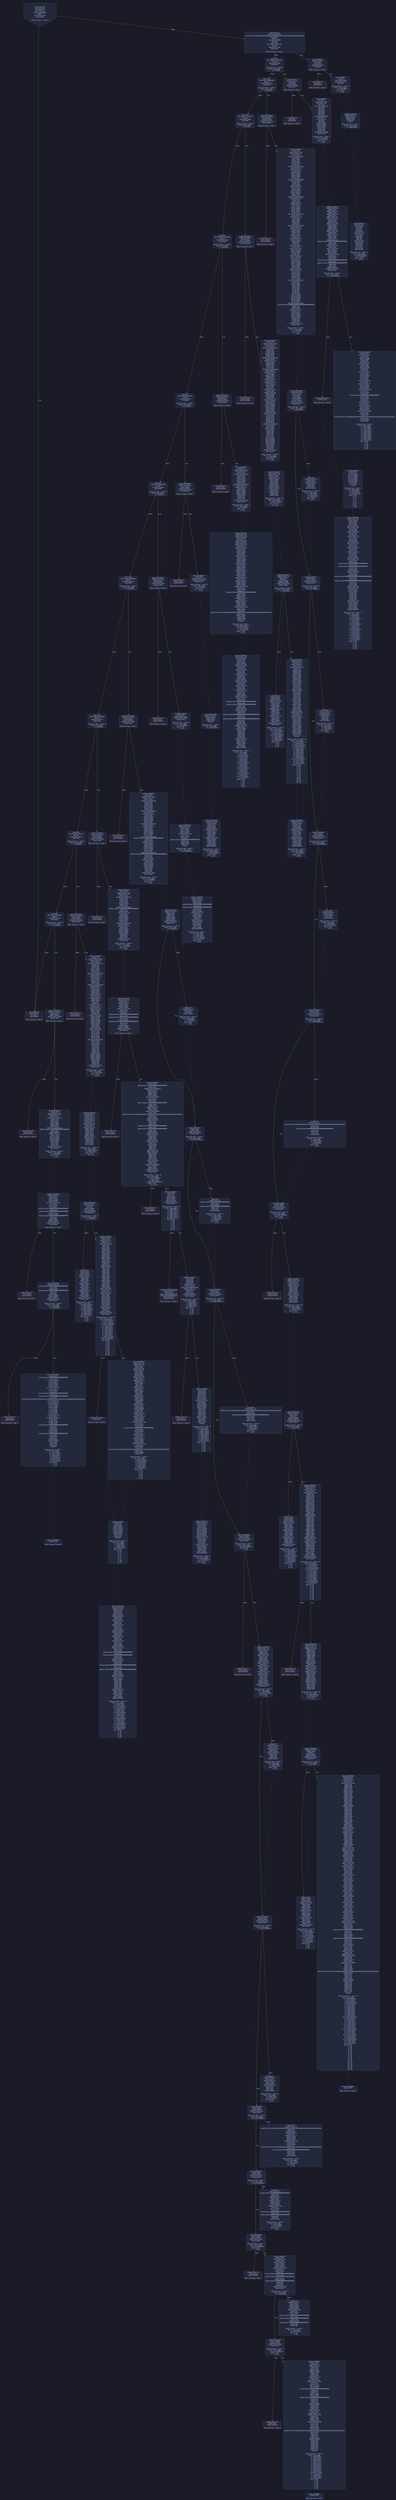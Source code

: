 digraph G {
    node [shape=box, style="filled, rounded", color="#565f89", fontcolor="#c0caf5", fontname="Helvetica", fillcolor="#24283b"];
    edge [color="#414868", fontcolor="#c0caf5", fontname="Helvetica"];
    bgcolor="#1a1b26";
    0 [ label = "[00] PUSH1 80
[02] PUSH1 40
[04] MSTORE
[05] PUSH1 04
[07] CALLDATASIZE
[08] LT
[09] PUSH2 00af
[0c] JUMPI

Stack size req: 0, sizeΔ: 0
" shape = invhouse]
    1 [ label = "[0d] PUSH1 00
[0f] CALLDATALOAD
[10] PUSH29 0100000000000000000000000000000000000000000000000000000000
[2e] SWAP1
[2f] DIV
[30] PUSH4 ffffffff
[35] AND
[36] DUP1
[37] PUSH4 54fd4d50
[3c] EQ
[3d] PUSH2 00b4
[40] JUMPI

Stack size req: 0, sizeΔ: 1
"]
    2 [ label = "[41] DUP1
[42] PUSH4 720ed642
[47] EQ
[48] PUSH2 00df
[4b] JUMPI

Stack size req: 1, sizeΔ: 0
Entry->Op usage:
	0->71:EQ:1
"]
    3 [ label = "[4c] DUP1
[4d] PUSH4 76e83bcb
[52] EQ
[53] PUSH2 01b6
[56] JUMPI

Stack size req: 1, sizeΔ: 0
Entry->Op usage:
	0->82:EQ:1
"]
    4 [ label = "[57] DUP1
[58] PUSH4 77913fbc
[5d] EQ
[5e] PUSH2 026e
[61] JUMPI

Stack size req: 1, sizeΔ: 0
Entry->Op usage:
	0->93:EQ:1
"]
    5 [ label = "[62] DUP1
[63] PUSH4 81b2248a
[68] EQ
[69] PUSH2 02eb
[6c] JUMPI

Stack size req: 1, sizeΔ: 0
Entry->Op usage:
	0->104:EQ:1
"]
    6 [ label = "[6d] DUP1
[6e] PUSH4 8ac341c6
[73] EQ
[74] PUSH2 03c2
[77] JUMPI

Stack size req: 1, sizeΔ: 0
Entry->Op usage:
	0->115:EQ:1
"]
    7 [ label = "[78] DUP1
[79] PUSH4 8da5cb5b
[7e] EQ
[7f] PUSH2 03ed
[82] JUMPI

Stack size req: 1, sizeΔ: 0
Entry->Op usage:
	0->126:EQ:1
"]
    8 [ label = "[83] DUP1
[84] PUSH4 944da654
[89] EQ
[8a] PUSH2 0444
[8d] JUMPI

Stack size req: 1, sizeΔ: 0
Entry->Op usage:
	0->137:EQ:1
"]
    9 [ label = "[8e] DUP1
[8f] PUSH4 dc39d06d
[94] EQ
[95] PUSH2 04c4
[98] JUMPI

Stack size req: 1, sizeΔ: 0
Entry->Op usage:
	0->148:EQ:1
"]
    10 [ label = "[99] DUP1
[9a] PUSH4 f13d22c1
[9f] EQ
[a0] PUSH2 0529
[a3] JUMPI

Stack size req: 1, sizeΔ: 0
Entry->Op usage:
	0->159:EQ:1
"]
    11 [ label = "[a4] DUP1
[a5] PUSH4 f2fde38b
[aa] EQ
[ab] PUSH2 063c
[ae] JUMPI

Stack size req: 1, sizeΔ: 0
Entry->Op usage:
	0->170:EQ:1
"]
    12 [ label = "[af] JUMPDEST
[b0] PUSH1 00
[b2] DUP1
[b3] REVERT

Stack size req: 0, sizeΔ: 0
" color = "red"]
    13 [ label = "[b4] JUMPDEST
[b5] CALLVALUE
[b6] DUP1
[b7] ISZERO
[b8] PUSH2 00c0
[bb] JUMPI

Stack size req: 0, sizeΔ: 1
"]
    14 [ label = "[bc] PUSH1 00
[be] DUP1
[bf] REVERT

Stack size req: 0, sizeΔ: 0
" color = "red"]
    15 [ label = "[c0] JUMPDEST
[c1] POP
[c2] PUSH2 00c9
[c5] PUSH2 067f
[c8] JUMP

Stack size req: 1, sizeΔ: 0
Entry->Op usage:
	0->193:POP:0
Entry->Exit:
	0->😵
"]
    16 [ label = "[c9] JUMPDEST
[ca] PUSH1 40
[cc] MLOAD
[cd] DUP1
[ce] DUP3
[cf] DUP2
[d0] MSTORE
[d1] PUSH1 20
[d3] ADD
[d4] SWAP2
[d5] POP
[d6] POP
[d7] PUSH1 40
[d9] MLOAD
[da] DUP1
[db] SWAP2
[dc] SUB
[dd] SWAP1
[de] RETURN

Stack size req: 1, sizeΔ: -1
Entry->Op usage:
	0->208:MSTORE:1
	0->213:POP:0
Entry->Exit:
	0->😵
" color = "darkblue"]
    17 [ label = "[df] JUMPDEST
[e0] CALLVALUE
[e1] DUP1
[e2] ISZERO
[e3] PUSH2 00eb
[e6] JUMPI

Stack size req: 0, sizeΔ: 1
"]
    18 [ label = "[e7] PUSH1 00
[e9] DUP1
[ea] REVERT

Stack size req: 0, sizeΔ: 0
" color = "red"]
    19 [ label = "[eb] JUMPDEST
[ec] POP
[ed] PUSH2 010a
[f0] PUSH1 04
[f2] DUP1
[f3] CALLDATASIZE
[f4] SUB
[f5] DUP2
[f6] ADD
[f7] SWAP1
[f8] DUP1
[f9] DUP1
[fa] CALLDATALOAD
[fb] SWAP1
[fc] PUSH1 20
[fe] ADD
[ff] SWAP1
[0100] SWAP3
[0101] SWAP2
[0102] SWAP1
[0103] POP
[0104] POP
[0105] POP
[0106] PUSH2 0685
[0109] JUMP

Stack size req: 1, sizeΔ: 1
Entry->Op usage:
	0->236:POP:0
Entry->Exit:
	0->😵
"]
    20 [ label = "[010a] JUMPDEST
[010b] PUSH1 40
[010d] MLOAD
[010e] DUP1
[010f] DUP7
[0110] DUP2
[0111] MSTORE
[0112] PUSH1 20
[0114] ADD
[0115] DUP6
[0116] PUSH1 00
[0118] NOT
[0119] AND
[011a] PUSH1 00
[011c] NOT
[011d] AND
[011e] DUP2
[011f] MSTORE
[0120] PUSH1 20
[0122] ADD
[0123] DUP5
[0124] PUSH1 00
[0126] NOT
[0127] AND
[0128] PUSH1 00
[012a] NOT
[012b] AND
[012c] DUP2
[012d] MSTORE
[012e] PUSH1 20
[0130] ADD
[0131] DUP4
[0132] PUSH20 ffffffffffffffffffffffffffffffffffffffff
[0147] AND
[0148] PUSH20 ffffffffffffffffffffffffffffffffffffffff
[015d] AND
[015e] DUP2
[015f] MSTORE
[0160] PUSH1 20
[0162] ADD
[0163] DUP3
[0164] PUSH28 ffffffffffffffffffffffffffffffffffffffffffffffffffffffff
[0181] NOT
[0182] AND
[0183] PUSH28 ffffffffffffffffffffffffffffffffffffffffffffffffffffffff
[01a0] NOT
[01a1] AND
[01a2] DUP2
[01a3] MSTORE
[01a4] PUSH1 20
[01a6] ADD
[01a7] SWAP6
[01a8] POP
[01a9] POP
[01aa] POP
[01ab] POP
[01ac] POP
[01ad] POP
[01ae] PUSH1 40
[01b0] MLOAD
[01b1] DUP1
[01b2] SWAP2
[01b3] SUB
[01b4] SWAP1
[01b5] RETURN

Stack size req: 5, sizeΔ: -5
Entry->Op usage:
	0->386:AND:1
	0->417:AND:1
	0->419:MSTORE:1
	0->426:POP:0
	1->327:AND:1
	1->349:AND:1
	1->351:MSTORE:1
	1->427:POP:0
	2->295:AND:1
	2->299:AND:1
	2->301:MSTORE:1
	2->428:POP:0
	3->281:AND:1
	3->285:AND:1
	3->287:MSTORE:1
	3->429:POP:0
	4->273:MSTORE:1
	4->424:POP:0
Entry->Exit:
	0->😵
	1->😵
	2->😵
	3->😵
	4->😵
" color = "darkblue"]
    21 [ label = "[01b6] JUMPDEST
[01b7] CALLVALUE
[01b8] DUP1
[01b9] ISZERO
[01ba] PUSH2 01c2
[01bd] JUMPI

Stack size req: 0, sizeΔ: 1
"]
    22 [ label = "[01be] PUSH1 00
[01c0] DUP1
[01c1] REVERT

Stack size req: 0, sizeΔ: 0
" color = "red"]
    23 [ label = "[01c2] JUMPDEST
[01c3] POP
[01c4] PUSH2 026c
[01c7] PUSH1 04
[01c9] DUP1
[01ca] CALLDATASIZE
[01cb] SUB
[01cc] DUP2
[01cd] ADD
[01ce] SWAP1
[01cf] DUP1
[01d0] DUP1
[01d1] CALLDATALOAD
[01d2] SWAP1
[01d3] PUSH1 20
[01d5] ADD
[01d6] SWAP1
[01d7] SWAP3
[01d8] SWAP2
[01d9] SWAP1
[01da] DUP1
[01db] CALLDATALOAD
[01dc] PUSH1 00
[01de] NOT
[01df] AND
[01e0] SWAP1
[01e1] PUSH1 20
[01e3] ADD
[01e4] SWAP1
[01e5] SWAP3
[01e6] SWAP2
[01e7] SWAP1
[01e8] DUP1
[01e9] CALLDATALOAD
[01ea] PUSH1 00
[01ec] NOT
[01ed] AND
[01ee] SWAP1
[01ef] PUSH1 20
[01f1] ADD
[01f2] SWAP1
[01f3] SWAP3
[01f4] SWAP2
[01f5] SWAP1
[01f6] DUP1
[01f7] CALLDATALOAD
[01f8] SWAP1
[01f9] PUSH1 20
[01fb] ADD
[01fc] SWAP1
[01fd] DUP3
[01fe] ADD
[01ff] DUP1
[0200] CALLDATALOAD
[0201] SWAP1
[0202] PUSH1 20
[0204] ADD
[0205] SWAP1
[0206] DUP1
[0207] DUP1
[0208] PUSH1 1f
[020a] ADD
[020b] PUSH1 20
[020d] DUP1
[020e] SWAP2
[020f] DIV
[0210] MUL
[0211] PUSH1 20
[0213] ADD
[0214] PUSH1 40
[0216] MLOAD
[0217] SWAP1
[0218] DUP2
[0219] ADD
[021a] PUSH1 40
[021c] MSTORE
[021d] DUP1
[021e] SWAP4
[021f] SWAP3
[0220] SWAP2
[0221] SWAP1
[0222] DUP2
[0223] DUP2
[0224] MSTORE
[0225] PUSH1 20
[0227] ADD
[0228] DUP4
[0229] DUP4
[022a] DUP1
[022b] DUP3
[022c] DUP5
[022d] CALLDATACOPY
[022e] DUP3
[022f] ADD
[0230] SWAP2
[0231] POP
[0232] POP
[0233] POP
[0234] POP
[0235] POP
[0236] POP
[0237] SWAP2
[0238] SWAP3
[0239] SWAP2
[023a] SWAP3
[023b] SWAP1
[023c] DUP1
[023d] CALLDATALOAD
[023e] PUSH28 ffffffffffffffffffffffffffffffffffffffffffffffffffffffff
[025b] NOT
[025c] AND
[025d] SWAP1
[025e] PUSH1 20
[0260] ADD
[0261] SWAP1
[0262] SWAP3
[0263] SWAP2
[0264] SWAP1
[0265] POP
[0266] POP
[0267] POP
[0268] PUSH2 0778
[026b] JUMP

Stack size req: 1, sizeΔ: 5
Entry->Op usage:
	0->451:POP:0
Entry->Exit:
	0->😵
"]
    24 [ label = "[026c] JUMPDEST
[026d] STOP

Stack size req: 0, sizeΔ: 0
" color = "darkblue"]
    25 [ label = "[026e] JUMPDEST
[026f] CALLVALUE
[0270] DUP1
[0271] ISZERO
[0272] PUSH2 027a
[0275] JUMPI

Stack size req: 0, sizeΔ: 1
"]
    26 [ label = "[0276] PUSH1 00
[0278] DUP1
[0279] REVERT

Stack size req: 0, sizeΔ: 0
" color = "red"]
    27 [ label = "[027a] JUMPDEST
[027b] POP
[027c] PUSH2 02d5
[027f] PUSH1 04
[0281] DUP1
[0282] CALLDATASIZE
[0283] SUB
[0284] DUP2
[0285] ADD
[0286] SWAP1
[0287] DUP1
[0288] DUP1
[0289] CALLDATALOAD
[028a] SWAP1
[028b] PUSH1 20
[028d] ADD
[028e] SWAP1
[028f] DUP3
[0290] ADD
[0291] DUP1
[0292] CALLDATALOAD
[0293] SWAP1
[0294] PUSH1 20
[0296] ADD
[0297] SWAP1
[0298] DUP1
[0299] DUP1
[029a] PUSH1 1f
[029c] ADD
[029d] PUSH1 20
[029f] DUP1
[02a0] SWAP2
[02a1] DIV
[02a2] MUL
[02a3] PUSH1 20
[02a5] ADD
[02a6] PUSH1 40
[02a8] MLOAD
[02a9] SWAP1
[02aa] DUP2
[02ab] ADD
[02ac] PUSH1 40
[02ae] MSTORE
[02af] DUP1
[02b0] SWAP4
[02b1] SWAP3
[02b2] SWAP2
[02b3] SWAP1
[02b4] DUP2
[02b5] DUP2
[02b6] MSTORE
[02b7] PUSH1 20
[02b9] ADD
[02ba] DUP4
[02bb] DUP4
[02bc] DUP1
[02bd] DUP3
[02be] DUP5
[02bf] CALLDATACOPY
[02c0] DUP3
[02c1] ADD
[02c2] SWAP2
[02c3] POP
[02c4] POP
[02c5] POP
[02c6] POP
[02c7] POP
[02c8] POP
[02c9] SWAP2
[02ca] SWAP3
[02cb] SWAP2
[02cc] SWAP3
[02cd] SWAP1
[02ce] POP
[02cf] POP
[02d0] POP
[02d1] PUSH2 09c3
[02d4] JUMP

Stack size req: 1, sizeΔ: 1
Entry->Op usage:
	0->635:POP:0
Entry->Exit:
	0->😵
"]
    28 [ label = "[02d5] JUMPDEST
[02d6] PUSH1 40
[02d8] MLOAD
[02d9] DUP1
[02da] DUP3
[02db] DUP2
[02dc] MSTORE
[02dd] PUSH1 20
[02df] ADD
[02e0] SWAP2
[02e1] POP
[02e2] POP
[02e3] PUSH1 40
[02e5] MLOAD
[02e6] DUP1
[02e7] SWAP2
[02e8] SUB
[02e9] SWAP1
[02ea] RETURN

Stack size req: 1, sizeΔ: -1
Entry->Op usage:
	0->732:MSTORE:1
	0->737:POP:0
Entry->Exit:
	0->😵
" color = "darkblue"]
    29 [ label = "[02eb] JUMPDEST
[02ec] CALLVALUE
[02ed] DUP1
[02ee] ISZERO
[02ef] PUSH2 02f7
[02f2] JUMPI

Stack size req: 0, sizeΔ: 1
"]
    30 [ label = "[02f3] PUSH1 00
[02f5] DUP1
[02f6] REVERT

Stack size req: 0, sizeΔ: 0
" color = "red"]
    31 [ label = "[02f7] JUMPDEST
[02f8] POP
[02f9] PUSH2 0316
[02fc] PUSH1 04
[02fe] DUP1
[02ff] CALLDATASIZE
[0300] SUB
[0301] DUP2
[0302] ADD
[0303] SWAP1
[0304] DUP1
[0305] DUP1
[0306] CALLDATALOAD
[0307] SWAP1
[0308] PUSH1 20
[030a] ADD
[030b] SWAP1
[030c] SWAP3
[030d] SWAP2
[030e] SWAP1
[030f] POP
[0310] POP
[0311] POP
[0312] PUSH2 0a38
[0315] JUMP

Stack size req: 1, sizeΔ: 1
Entry->Op usage:
	0->760:POP:0
Entry->Exit:
	0->😵
"]
    32 [ label = "[0316] JUMPDEST
[0317] PUSH1 40
[0319] MLOAD
[031a] DUP1
[031b] DUP7
[031c] DUP2
[031d] MSTORE
[031e] PUSH1 20
[0320] ADD
[0321] DUP6
[0322] PUSH1 00
[0324] NOT
[0325] AND
[0326] PUSH1 00
[0328] NOT
[0329] AND
[032a] DUP2
[032b] MSTORE
[032c] PUSH1 20
[032e] ADD
[032f] DUP5
[0330] PUSH1 00
[0332] NOT
[0333] AND
[0334] PUSH1 00
[0336] NOT
[0337] AND
[0338] DUP2
[0339] MSTORE
[033a] PUSH1 20
[033c] ADD
[033d] DUP4
[033e] PUSH20 ffffffffffffffffffffffffffffffffffffffff
[0353] AND
[0354] PUSH20 ffffffffffffffffffffffffffffffffffffffff
[0369] AND
[036a] DUP2
[036b] MSTORE
[036c] PUSH1 20
[036e] ADD
[036f] DUP3
[0370] PUSH28 ffffffffffffffffffffffffffffffffffffffffffffffffffffffff
[038d] NOT
[038e] AND
[038f] PUSH28 ffffffffffffffffffffffffffffffffffffffffffffffffffffffff
[03ac] NOT
[03ad] AND
[03ae] DUP2
[03af] MSTORE
[03b0] PUSH1 20
[03b2] ADD
[03b3] SWAP6
[03b4] POP
[03b5] POP
[03b6] POP
[03b7] POP
[03b8] POP
[03b9] POP
[03ba] PUSH1 40
[03bc] MLOAD
[03bd] DUP1
[03be] SWAP2
[03bf] SUB
[03c0] SWAP1
[03c1] RETURN

Stack size req: 5, sizeΔ: -5
Entry->Op usage:
	0->910:AND:1
	0->941:AND:1
	0->943:MSTORE:1
	0->950:POP:0
	1->851:AND:1
	1->873:AND:1
	1->875:MSTORE:1
	1->951:POP:0
	2->819:AND:1
	2->823:AND:1
	2->825:MSTORE:1
	2->952:POP:0
	3->805:AND:1
	3->809:AND:1
	3->811:MSTORE:1
	3->953:POP:0
	4->797:MSTORE:1
	4->948:POP:0
Entry->Exit:
	0->😵
	1->😵
	2->😵
	3->😵
	4->😵
" color = "darkblue"]
    33 [ label = "[03c2] JUMPDEST
[03c3] CALLVALUE
[03c4] DUP1
[03c5] ISZERO
[03c6] PUSH2 03ce
[03c9] JUMPI

Stack size req: 0, sizeΔ: 1
"]
    34 [ label = "[03ca] PUSH1 00
[03cc] DUP1
[03cd] REVERT

Stack size req: 0, sizeΔ: 0
" color = "red"]
    35 [ label = "[03ce] JUMPDEST
[03cf] POP
[03d0] PUSH2 03d7
[03d3] PUSH2 0ab7
[03d6] JUMP

Stack size req: 1, sizeΔ: 0
Entry->Op usage:
	0->975:POP:0
Entry->Exit:
	0->😵
"]
    36 [ label = "[03d7] JUMPDEST
[03d8] PUSH1 40
[03da] MLOAD
[03db] DUP1
[03dc] DUP3
[03dd] DUP2
[03de] MSTORE
[03df] PUSH1 20
[03e1] ADD
[03e2] SWAP2
[03e3] POP
[03e4] POP
[03e5] PUSH1 40
[03e7] MLOAD
[03e8] DUP1
[03e9] SWAP2
[03ea] SUB
[03eb] SWAP1
[03ec] RETURN

Stack size req: 1, sizeΔ: -1
Entry->Op usage:
	0->990:MSTORE:1
	0->995:POP:0
Entry->Exit:
	0->😵
" color = "darkblue"]
    37 [ label = "[03ed] JUMPDEST
[03ee] CALLVALUE
[03ef] DUP1
[03f0] ISZERO
[03f1] PUSH2 03f9
[03f4] JUMPI

Stack size req: 0, sizeΔ: 1
"]
    38 [ label = "[03f5] PUSH1 00
[03f7] DUP1
[03f8] REVERT

Stack size req: 0, sizeΔ: 0
" color = "red"]
    39 [ label = "[03f9] JUMPDEST
[03fa] POP
[03fb] PUSH2 0402
[03fe] PUSH2 0abd
[0401] JUMP

Stack size req: 1, sizeΔ: 0
Entry->Op usage:
	0->1018:POP:0
Entry->Exit:
	0->😵
"]
    40 [ label = "[0402] JUMPDEST
[0403] PUSH1 40
[0405] MLOAD
[0406] DUP1
[0407] DUP3
[0408] PUSH20 ffffffffffffffffffffffffffffffffffffffff
[041d] AND
[041e] PUSH20 ffffffffffffffffffffffffffffffffffffffff
[0433] AND
[0434] DUP2
[0435] MSTORE
[0436] PUSH1 20
[0438] ADD
[0439] SWAP2
[043a] POP
[043b] POP
[043c] PUSH1 40
[043e] MLOAD
[043f] DUP1
[0440] SWAP2
[0441] SUB
[0442] SWAP1
[0443] RETURN

Stack size req: 1, sizeΔ: -1
Entry->Op usage:
	0->1053:AND:1
	0->1075:AND:1
	0->1077:MSTORE:1
	0->1082:POP:0
Entry->Exit:
	0->😵
" color = "darkblue"]
    41 [ label = "[0444] JUMPDEST
[0445] CALLVALUE
[0446] DUP1
[0447] ISZERO
[0448] PUSH2 0450
[044b] JUMPI

Stack size req: 0, sizeΔ: 1
"]
    42 [ label = "[044c] PUSH1 00
[044e] DUP1
[044f] REVERT

Stack size req: 0, sizeΔ: 0
" color = "red"]
    43 [ label = "[0450] JUMPDEST
[0451] POP
[0452] PUSH2 04c2
[0455] PUSH1 04
[0457] DUP1
[0458] CALLDATASIZE
[0459] SUB
[045a] DUP2
[045b] ADD
[045c] SWAP1
[045d] DUP1
[045e] DUP1
[045f] CALLDATALOAD
[0460] SWAP1
[0461] PUSH1 20
[0463] ADD
[0464] SWAP1
[0465] SWAP3
[0466] SWAP2
[0467] SWAP1
[0468] DUP1
[0469] CALLDATALOAD
[046a] SWAP1
[046b] PUSH1 20
[046d] ADD
[046e] SWAP1
[046f] SWAP3
[0470] SWAP2
[0471] SWAP1
[0472] DUP1
[0473] CALLDATALOAD
[0474] PUSH20 ffffffffffffffffffffffffffffffffffffffff
[0489] AND
[048a] SWAP1
[048b] PUSH1 20
[048d] ADD
[048e] SWAP1
[048f] SWAP3
[0490] SWAP2
[0491] SWAP1
[0492] DUP1
[0493] CALLDATALOAD
[0494] PUSH28 ffffffffffffffffffffffffffffffffffffffffffffffffffffffff
[04b1] NOT
[04b2] AND
[04b3] SWAP1
[04b4] PUSH1 20
[04b6] ADD
[04b7] SWAP1
[04b8] SWAP3
[04b9] SWAP2
[04ba] SWAP1
[04bb] POP
[04bc] POP
[04bd] POP
[04be] PUSH2 0ae2
[04c1] JUMP

Stack size req: 1, sizeΔ: 4
Entry->Op usage:
	0->1105:POP:0
Entry->Exit:
	0->😵
"]
    44 [ label = "[04c2] JUMPDEST
[04c3] STOP

Stack size req: 0, sizeΔ: 0
" color = "darkblue"]
    45 [ label = "[04c4] JUMPDEST
[04c5] CALLVALUE
[04c6] DUP1
[04c7] ISZERO
[04c8] PUSH2 04d0
[04cb] JUMPI

Stack size req: 0, sizeΔ: 1
"]
    46 [ label = "[04cc] PUSH1 00
[04ce] DUP1
[04cf] REVERT

Stack size req: 0, sizeΔ: 0
" color = "red"]
    47 [ label = "[04d0] JUMPDEST
[04d1] POP
[04d2] PUSH2 050f
[04d5] PUSH1 04
[04d7] DUP1
[04d8] CALLDATASIZE
[04d9] SUB
[04da] DUP2
[04db] ADD
[04dc] SWAP1
[04dd] DUP1
[04de] DUP1
[04df] CALLDATALOAD
[04e0] PUSH20 ffffffffffffffffffffffffffffffffffffffff
[04f5] AND
[04f6] SWAP1
[04f7] PUSH1 20
[04f9] ADD
[04fa] SWAP1
[04fb] SWAP3
[04fc] SWAP2
[04fd] SWAP1
[04fe] DUP1
[04ff] CALLDATALOAD
[0500] SWAP1
[0501] PUSH1 20
[0503] ADD
[0504] SWAP1
[0505] SWAP3
[0506] SWAP2
[0507] SWAP1
[0508] POP
[0509] POP
[050a] POP
[050b] PUSH2 0df1
[050e] JUMP

Stack size req: 1, sizeΔ: 2
Entry->Op usage:
	0->1233:POP:0
Entry->Exit:
	0->😵
"]
    48 [ label = "[050f] JUMPDEST
[0510] PUSH1 40
[0512] MLOAD
[0513] DUP1
[0514] DUP3
[0515] ISZERO
[0516] ISZERO
[0517] ISZERO
[0518] ISZERO
[0519] DUP2
[051a] MSTORE
[051b] PUSH1 20
[051d] ADD
[051e] SWAP2
[051f] POP
[0520] POP
[0521] PUSH1 40
[0523] MLOAD
[0524] DUP1
[0525] SWAP2
[0526] SUB
[0527] SWAP1
[0528] RETURN

Stack size req: 1, sizeΔ: -1
Entry->Op usage:
	0->1301:ISZERO:0
	0->1311:POP:0
Entry->Exit:
	0->😵
" color = "darkblue"]
    49 [ label = "[0529] JUMPDEST
[052a] CALLVALUE
[052b] DUP1
[052c] ISZERO
[052d] PUSH2 0535
[0530] JUMPI

Stack size req: 0, sizeΔ: 1
"]
    50 [ label = "[0531] PUSH1 00
[0533] DUP1
[0534] REVERT

Stack size req: 0, sizeΔ: 0
" color = "red"]
    51 [ label = "[0535] JUMPDEST
[0536] POP
[0537] PUSH2 0590
[053a] PUSH1 04
[053c] DUP1
[053d] CALLDATASIZE
[053e] SUB
[053f] DUP2
[0540] ADD
[0541] SWAP1
[0542] DUP1
[0543] DUP1
[0544] CALLDATALOAD
[0545] SWAP1
[0546] PUSH1 20
[0548] ADD
[0549] SWAP1
[054a] DUP3
[054b] ADD
[054c] DUP1
[054d] CALLDATALOAD
[054e] SWAP1
[054f] PUSH1 20
[0551] ADD
[0552] SWAP1
[0553] DUP1
[0554] DUP1
[0555] PUSH1 1f
[0557] ADD
[0558] PUSH1 20
[055a] DUP1
[055b] SWAP2
[055c] DIV
[055d] MUL
[055e] PUSH1 20
[0560] ADD
[0561] PUSH1 40
[0563] MLOAD
[0564] SWAP1
[0565] DUP2
[0566] ADD
[0567] PUSH1 40
[0569] MSTORE
[056a] DUP1
[056b] SWAP4
[056c] SWAP3
[056d] SWAP2
[056e] SWAP1
[056f] DUP2
[0570] DUP2
[0571] MSTORE
[0572] PUSH1 20
[0574] ADD
[0575] DUP4
[0576] DUP4
[0577] DUP1
[0578] DUP3
[0579] DUP5
[057a] CALLDATACOPY
[057b] DUP3
[057c] ADD
[057d] SWAP2
[057e] POP
[057f] POP
[0580] POP
[0581] POP
[0582] POP
[0583] POP
[0584] SWAP2
[0585] SWAP3
[0586] SWAP2
[0587] SWAP3
[0588] SWAP1
[0589] POP
[058a] POP
[058b] POP
[058c] PUSH2 0f55
[058f] JUMP

Stack size req: 1, sizeΔ: 1
Entry->Op usage:
	0->1334:POP:0
Entry->Exit:
	0->😵
"]
    52 [ label = "[0590] JUMPDEST
[0591] PUSH1 40
[0593] MLOAD
[0594] DUP1
[0595] DUP7
[0596] DUP2
[0597] MSTORE
[0598] PUSH1 20
[059a] ADD
[059b] DUP6
[059c] PUSH1 00
[059e] NOT
[059f] AND
[05a0] PUSH1 00
[05a2] NOT
[05a3] AND
[05a4] DUP2
[05a5] MSTORE
[05a6] PUSH1 20
[05a8] ADD
[05a9] DUP5
[05aa] PUSH1 00
[05ac] NOT
[05ad] AND
[05ae] PUSH1 00
[05b0] NOT
[05b1] AND
[05b2] DUP2
[05b3] MSTORE
[05b4] PUSH1 20
[05b6] ADD
[05b7] DUP4
[05b8] PUSH20 ffffffffffffffffffffffffffffffffffffffff
[05cd] AND
[05ce] PUSH20 ffffffffffffffffffffffffffffffffffffffff
[05e3] AND
[05e4] DUP2
[05e5] MSTORE
[05e6] PUSH1 20
[05e8] ADD
[05e9] DUP3
[05ea] PUSH28 ffffffffffffffffffffffffffffffffffffffffffffffffffffffff
[0607] NOT
[0608] AND
[0609] PUSH28 ffffffffffffffffffffffffffffffffffffffffffffffffffffffff
[0626] NOT
[0627] AND
[0628] DUP2
[0629] MSTORE
[062a] PUSH1 20
[062c] ADD
[062d] SWAP6
[062e] POP
[062f] POP
[0630] POP
[0631] POP
[0632] POP
[0633] POP
[0634] PUSH1 40
[0636] MLOAD
[0637] DUP1
[0638] SWAP2
[0639] SUB
[063a] SWAP1
[063b] RETURN

Stack size req: 5, sizeΔ: -5
Entry->Op usage:
	0->1544:AND:1
	0->1575:AND:1
	0->1577:MSTORE:1
	0->1584:POP:0
	1->1485:AND:1
	1->1507:AND:1
	1->1509:MSTORE:1
	1->1585:POP:0
	2->1453:AND:1
	2->1457:AND:1
	2->1459:MSTORE:1
	2->1586:POP:0
	3->1439:AND:1
	3->1443:AND:1
	3->1445:MSTORE:1
	3->1587:POP:0
	4->1431:MSTORE:1
	4->1582:POP:0
Entry->Exit:
	0->😵
	1->😵
	2->😵
	3->😵
	4->😵
" color = "darkblue"]
    53 [ label = "[063c] JUMPDEST
[063d] CALLVALUE
[063e] DUP1
[063f] ISZERO
[0640] PUSH2 0648
[0643] JUMPI

Stack size req: 0, sizeΔ: 1
"]
    54 [ label = "[0644] PUSH1 00
[0646] DUP1
[0647] REVERT

Stack size req: 0, sizeΔ: 0
" color = "red"]
    55 [ label = "[0648] JUMPDEST
[0649] POP
[064a] PUSH2 067d
[064d] PUSH1 04
[064f] DUP1
[0650] CALLDATASIZE
[0651] SUB
[0652] DUP2
[0653] ADD
[0654] SWAP1
[0655] DUP1
[0656] DUP1
[0657] CALLDATALOAD
[0658] PUSH20 ffffffffffffffffffffffffffffffffffffffff
[066d] AND
[066e] SWAP1
[066f] PUSH1 20
[0671] ADD
[0672] SWAP1
[0673] SWAP3
[0674] SWAP2
[0675] SWAP1
[0676] POP
[0677] POP
[0678] POP
[0679] PUSH2 1069
[067c] JUMP

Stack size req: 1, sizeΔ: 1
Entry->Op usage:
	0->1609:POP:0
Entry->Exit:
	0->😵
"]
    56 [ label = "[067d] JUMPDEST
[067e] STOP

Stack size req: 0, sizeΔ: 0
" color = "darkblue"]
    57 [ label = "[067f] JUMPDEST
[0680] PUSH1 04
[0682] SLOAD
[0683] DUP2
[0684] JUMP
Indirect!

Stack size req: 1, sizeΔ: 1
Entry->Op usage:
	0->1668:JUMP:0
" color = "teal"]
    58 [ label = "[0685] JUMPDEST
[0686] PUSH1 00
[0688] DUP1
[0689] PUSH1 00
[068b] DUP1
[068c] PUSH1 00
[068e] DUP1
[068f] PUSH1 02
[0691] PUSH1 00
[0693] DUP9
[0694] DUP2
[0695] MSTORE
[0696] PUSH1 20
[0698] ADD
[0699] SWAP1
[069a] DUP2
[069b] MSTORE
[069c] PUSH1 20
[069e] ADD
[069f] PUSH1 00
[06a1] SHA3
[06a2] SWAP1
[06a3] POP
[06a4] PUSH1 00
[06a6] PUSH20 ffffffffffffffffffffffffffffffffffffffff
[06bb] AND
[06bc] DUP2
[06bd] PUSH1 03
[06bf] ADD
[06c0] PUSH1 00
[06c2] SWAP1
[06c3] SLOAD
[06c4] SWAP1
[06c5] PUSH2 0100
[06c8] EXP
[06c9] SWAP1
[06ca] DIV
[06cb] PUSH20 ffffffffffffffffffffffffffffffffffffffff
[06e0] AND
[06e1] PUSH20 ffffffffffffffffffffffffffffffffffffffff
[06f6] AND
[06f7] EQ
[06f8] ISZERO
[06f9] PUSH2 0701
[06fc] JUMPI

Stack size req: 1, sizeΔ: 6
Entry->Op usage:
	0->1685:MSTORE:1
"]
    59 [ label = "[06fd] PUSH2 076e
[0700] JUMP

Stack size req: 0, sizeΔ: 0
"]
    60 [ label = "[0701] JUMPDEST
[0702] DUP1
[0703] PUSH1 00
[0705] ADD
[0706] SLOAD
[0707] SWAP6
[0708] POP
[0709] DUP1
[070a] PUSH1 01
[070c] ADD
[070d] SLOAD
[070e] SWAP5
[070f] POP
[0710] DUP1
[0711] PUSH1 02
[0713] ADD
[0714] SLOAD
[0715] SWAP4
[0716] POP
[0717] DUP1
[0718] PUSH1 03
[071a] ADD
[071b] PUSH1 00
[071d] SWAP1
[071e] SLOAD
[071f] SWAP1
[0720] PUSH2 0100
[0723] EXP
[0724] SWAP1
[0725] DIV
[0726] PUSH20 ffffffffffffffffffffffffffffffffffffffff
[073b] AND
[073c] SWAP3
[073d] POP
[073e] DUP1
[073f] PUSH1 03
[0741] ADD
[0742] PUSH1 14
[0744] SWAP1
[0745] SLOAD
[0746] SWAP1
[0747] PUSH2 0100
[074a] EXP
[074b] SWAP1
[074c] DIV
[074d] PUSH29 0100000000000000000000000000000000000000000000000000000000
[076b] MUL
[076c] SWAP2
[076d] POP

Stack size req: 6, sizeΔ: 0
Entry->Op usage:
	0->1797:ADD:1
	0->1804:ADD:1
	0->1811:ADD:1
	0->1818:ADD:1
	0->1857:ADD:1
	1->1901:POP:0
	2->1853:POP:0
	3->1814:POP:0
	4->1807:POP:0
	5->1800:POP:0
Entry->Exit:
	1->😵
	2->😵
	3->😵
	4->😵
	5->😵
"]
    61 [ label = "[076e] JUMPDEST
[076f] POP
[0770] SWAP2
[0771] SWAP4
[0772] SWAP6
[0773] SWAP1
[0774] SWAP3
[0775] SWAP5
[0776] POP
[0777] JUMP
Indirect!

Stack size req: 8, sizeΔ: -3
Entry->Op usage:
	0->1903:POP:0
	6->1910:POP:0
	7->1911:JUMP:0
Entry->Exit:
	0->😵
	1->0
	2->1
	3->2
	4->3
	5->4
	6->😵
	7->😵
" color = "teal"]
    62 [ label = "[0778] JUMPDEST
[0779] PUSH1 00
[077b] DUP1
[077c] DUP7
[077d] EQ
[077e] ISZERO
[077f] DUP1
[0780] ISZERO
[0781] PUSH2 078f
[0784] JUMPI

Stack size req: 5, sizeΔ: 2
Entry->Op usage:
	4->1917:EQ:0
"]
    63 [ label = "[0785] POP
[0786] PUSH1 00
[0788] DUP6
[0789] PUSH1 00
[078b] NOT
[078c] AND
[078d] EQ
[078e] ISZERO

Stack size req: 6, sizeΔ: 0
Entry->Op usage:
	0->1925:POP:0
	5->1932:AND:1
	5->1933:EQ:0
Entry->Exit:
	0->😵
"]
    64 [ label = "[078f] JUMPDEST
[0790] DUP1
[0791] ISZERO
[0792] PUSH2 07a0
[0795] JUMPI

Stack size req: 1, sizeΔ: 0
Entry->Op usage:
	0->1937:ISZERO:0
"]
    65 [ label = "[0796] POP
[0797] PUSH1 00
[0799] DUP5
[079a] PUSH1 00
[079c] NOT
[079d] AND
[079e] EQ
[079f] ISZERO

Stack size req: 5, sizeΔ: 0
Entry->Op usage:
	0->1942:POP:0
	4->1949:AND:1
	4->1950:EQ:0
Entry->Exit:
	0->😵
"]
    66 [ label = "[07a0] JUMPDEST
[07a1] DUP1
[07a2] ISZERO
[07a3] PUSH2 07ae
[07a6] JUMPI

Stack size req: 1, sizeΔ: 0
Entry->Op usage:
	0->1954:ISZERO:0
"]
    67 [ label = "[07a7] POP
[07a8] PUSH1 00
[07aa] DUP4
[07ab] MLOAD
[07ac] EQ
[07ad] ISZERO

Stack size req: 4, sizeΔ: 0
Entry->Op usage:
	0->1959:POP:0
	3->1963:MLOAD:0
Entry->Exit:
	0->😵
"]
    68 [ label = "[07ae] JUMPDEST
[07af] DUP1
[07b0] ISZERO
[07b1] PUSH2 07f9
[07b4] JUMPI

Stack size req: 1, sizeΔ: 0
Entry->Op usage:
	0->1968:ISZERO:0
"]
    69 [ label = "[07b5] POP
[07b6] PUSH1 00
[07b8] PUSH29 0100000000000000000000000000000000000000000000000000000000
[07d6] MUL
[07d7] DUP3
[07d8] PUSH28 ffffffffffffffffffffffffffffffffffffffffffffffffffffffff
[07f5] NOT
[07f6] AND
[07f7] EQ
[07f8] ISZERO

Stack size req: 3, sizeΔ: 0
Entry->Op usage:
	0->1973:POP:0
	2->2038:AND:1
	2->2039:EQ:0
Entry->Exit:
	0->😵
"]
    70 [ label = "[07f9] JUMPDEST
[07fa] ISZERO
[07fb] ISZERO
[07fc] PUSH2 0804
[07ff] JUMPI

Stack size req: 1, sizeΔ: -1
Entry->Op usage:
	0->2042:ISZERO:0
Entry->Exit:
	0->😵
"]
    71 [ label = "[0800] PUSH1 00
[0802] DUP1
[0803] REVERT

Stack size req: 0, sizeΔ: 0
" color = "red"]
    72 [ label = "[0804] JUMPDEST
[0805] PUSH1 00
[0807] PUSH1 01
[0809] DUP5
[080a] PUSH1 40
[080c] MLOAD
[080d] DUP1
[080e] DUP3
[080f] DUP1
[0810] MLOAD
[0811] SWAP1
[0812] PUSH1 20
[0814] ADD
[0815] SWAP1
[0816] DUP1
[0817] DUP4
[0818] DUP4

Stack size req: 3, sizeΔ: 10
Entry->Op usage:
	2->2064:MLOAD:0
	2->2068:ADD:1
Entry->Exit:
	2->7, 12
"]
    73 [ label = "[0819] JUMPDEST
[081a] PUSH1 20
[081c] DUP4
[081d] LT
[081e] ISZERO
[081f] ISZERO
[0820] PUSH2 083e
[0823] JUMPI

Stack size req: 3, sizeΔ: 0
Entry->Op usage:
	2->2077:LT:0
"]
    74 [ label = "[0824] DUP1
[0825] MLOAD
[0826] DUP3
[0827] MSTORE
[0828] PUSH1 20
[082a] DUP3
[082b] ADD
[082c] SWAP2
[082d] POP
[082e] PUSH1 20
[0830] DUP2
[0831] ADD
[0832] SWAP1
[0833] POP
[0834] PUSH1 20
[0836] DUP4
[0837] SUB
[0838] SWAP3
[0839] POP
[083a] PUSH2 0819
[083d] JUMP

Stack size req: 3, sizeΔ: 0
Entry->Op usage:
	0->2085:MLOAD:0
	0->2097:ADD:0
	0->2099:POP:0
	1->2087:MSTORE:0
	1->2091:ADD:0
	1->2093:POP:0
	2->2103:SUB:0
	2->2105:POP:0
Entry->Exit:
	0->😵
	1->😵
	2->😵
"]
    75 [ label = "[083e] JUMPDEST
[083f] PUSH1 01
[0841] DUP4
[0842] PUSH1 20
[0844] SUB
[0845] PUSH2 0100
[0848] EXP
[0849] SUB
[084a] DUP1
[084b] NOT
[084c] DUP3
[084d] MLOAD
[084e] AND
[084f] DUP2
[0850] DUP5
[0851] MLOAD
[0852] AND
[0853] DUP1
[0854] DUP3
[0855] OR
[0856] DUP6
[0857] MSTORE
[0858] POP
[0859] POP
[085a] POP
[085b] POP
[085c] POP
[085d] POP
[085e] SWAP1
[085f] POP
[0860] ADD
[0861] SWAP2
[0862] POP
[0863] POP
[0864] SWAP1
[0865] DUP2
[0866] MSTORE
[0867] PUSH1 20
[0869] ADD
[086a] PUSH1 40
[086c] MLOAD
[086d] DUP1
[086e] SWAP2
[086f] SUB
[0870] SWAP1
[0871] SHA3
[0872] SLOAD
[0873] EQ
[0874] ISZERO
[0875] ISZERO
[0876] PUSH2 087e
[0879] JUMPI

Stack size req: 10, sizeΔ: -10
Entry->Op usage:
	0->2125:MLOAD:0
	0->2139:POP:0
	1->2129:MLOAD:0
	1->2135:MSTORE:0
	1->2140:POP:0
	2->2116:SUB:1
	2->2141:POP:0
	3->2144:ADD:0
	4->2143:POP:0
	5->2144:ADD:1
	6->2147:POP:0
	7->2146:POP:0
	8->2150:MSTORE:1
	9->2163:EQ:1
Entry->Exit:
	0->😵
	1->😵
	2->😵
	3->😵
	4->😵
	5->😵
	6->😵
	7->😵
	8->😵
	9->😵
"]
    76 [ label = "[087a] PUSH1 00
[087c] DUP1
[087d] REVERT

Stack size req: 0, sizeΔ: 0
" color = "red"]
    77 [ label = "[087e] JUMPDEST
[087f] PUSH1 01
[0881] PUSH1 03
[0883] PUSH1 00
[0885] DUP3
[0886] DUP3
[0887] SLOAD
[0888] ADD
[0889] SWAP3
[088a] POP
[088b] POP
[088c] DUP2
[088d] SWAP1
[088e] SSTORE
[088f] POP
[0890] PUSH1 03
[0892] SLOAD
[0893] PUSH1 01
[0895] DUP5
[0896] PUSH1 40
[0898] MLOAD
[0899] DUP1
[089a] DUP3
[089b] DUP1
[089c] MLOAD
[089d] SWAP1
[089e] PUSH1 20
[08a0] ADD
[08a1] SWAP1
[08a2] DUP1
[08a3] DUP4
[08a4] DUP4

Stack size req: 3, sizeΔ: 10
Entry->Op usage:
	2->2204:MLOAD:0
	2->2208:ADD:1
Entry->Exit:
	2->7, 12
"]
    78 [ label = "[08a5] JUMPDEST
[08a6] PUSH1 20
[08a8] DUP4
[08a9] LT
[08aa] ISZERO
[08ab] ISZERO
[08ac] PUSH2 08ca
[08af] JUMPI

Stack size req: 3, sizeΔ: 0
Entry->Op usage:
	2->2217:LT:0
"]
    79 [ label = "[08b0] DUP1
[08b1] MLOAD
[08b2] DUP3
[08b3] MSTORE
[08b4] PUSH1 20
[08b6] DUP3
[08b7] ADD
[08b8] SWAP2
[08b9] POP
[08ba] PUSH1 20
[08bc] DUP2
[08bd] ADD
[08be] SWAP1
[08bf] POP
[08c0] PUSH1 20
[08c2] DUP4
[08c3] SUB
[08c4] SWAP3
[08c5] POP
[08c6] PUSH2 08a5
[08c9] JUMP

Stack size req: 3, sizeΔ: 0
Entry->Op usage:
	0->2225:MLOAD:0
	0->2237:ADD:0
	0->2239:POP:0
	1->2227:MSTORE:0
	1->2231:ADD:0
	1->2233:POP:0
	2->2243:SUB:0
	2->2245:POP:0
Entry->Exit:
	0->😵
	1->😵
	2->😵
"]
    80 [ label = "[08ca] JUMPDEST
[08cb] PUSH1 01
[08cd] DUP4
[08ce] PUSH1 20
[08d0] SUB
[08d1] PUSH2 0100
[08d4] EXP
[08d5] SUB
[08d6] DUP1
[08d7] NOT
[08d8] DUP3
[08d9] MLOAD
[08da] AND
[08db] DUP2
[08dc] DUP5
[08dd] MLOAD
[08de] AND
[08df] DUP1
[08e0] DUP3
[08e1] OR
[08e2] DUP6
[08e3] MSTORE
[08e4] POP
[08e5] POP
[08e6] POP
[08e7] POP
[08e8] POP
[08e9] POP
[08ea] SWAP1
[08eb] POP
[08ec] ADD
[08ed] SWAP2
[08ee] POP
[08ef] POP
[08f0] SWAP1
[08f1] DUP2
[08f2] MSTORE
[08f3] PUSH1 20
[08f5] ADD
[08f6] PUSH1 40
[08f8] MLOAD
[08f9] DUP1
[08fa] SWAP2
[08fb] SUB
[08fc] SWAP1
[08fd] SHA3
[08fe] DUP2
[08ff] SWAP1
[0900] SSTORE
[0901] POP
[0902] PUSH1 02
[0904] PUSH1 00
[0906] PUSH1 03
[0908] SLOAD
[0909] DUP2
[090a] MSTORE
[090b] PUSH1 20
[090d] ADD
[090e] SWAP1
[090f] DUP2
[0910] MSTORE
[0911] PUSH1 20
[0913] ADD
[0914] PUSH1 00
[0916] SHA3
[0917] SWAP1
[0918] POP
[0919] DUP6
[091a] DUP2
[091b] PUSH1 00
[091d] ADD
[091e] DUP2
[091f] SWAP1
[0920] SSTORE
[0921] POP
[0922] DUP5
[0923] DUP2
[0924] PUSH1 01
[0926] ADD
[0927] DUP2
[0928] PUSH1 00
[092a] NOT
[092b] AND
[092c] SWAP1
[092d] SSTORE
[092e] POP
[092f] DUP4
[0930] DUP2
[0931] PUSH1 02
[0933] ADD
[0934] DUP2
[0935] PUSH1 00
[0937] NOT
[0938] AND
[0939] SWAP1
[093a] SSTORE
[093b] POP
[093c] CALLER
[093d] DUP2
[093e] PUSH1 03
[0940] ADD
[0941] PUSH1 00
[0943] PUSH2 0100
[0946] EXP
[0947] DUP2
[0948] SLOAD
[0949] DUP2
[094a] PUSH20 ffffffffffffffffffffffffffffffffffffffff
[095f] MUL
[0960] NOT
[0961] AND
[0962] SWAP1
[0963] DUP4
[0964] PUSH20 ffffffffffffffffffffffffffffffffffffffff
[0979] AND
[097a] MUL
[097b] OR
[097c] SWAP1
[097d] SSTORE
[097e] POP
[097f] DUP2
[0980] DUP2
[0981] PUSH1 03
[0983] ADD
[0984] PUSH1 14
[0986] PUSH2 0100
[0989] EXP
[098a] DUP2
[098b] SLOAD
[098c] DUP2
[098d] PUSH4 ffffffff
[0992] MUL
[0993] NOT
[0994] AND
[0995] SWAP1
[0996] DUP4
[0997] PUSH29 0100000000000000000000000000000000000000000000000000000000
[09b5] SWAP1
[09b6] DIV
[09b7] MUL
[09b8] OR
[09b9] SWAP1
[09ba] SSTORE
[09bb] POP
[09bc] POP
[09bd] POP
[09be] POP
[09bf] POP
[09c0] POP
[09c1] POP
[09c2] JUMP
Indirect!

Stack size req: 17, sizeΔ: -17
Entry->Op usage:
	0->2265:MLOAD:0
	0->2279:POP:0
	1->2269:MLOAD:0
	1->2275:MSTORE:0
	1->2280:POP:0
	2->2256:SUB:1
	2->2281:POP:0
	3->2284:ADD:0
	4->2283:POP:0
	5->2284:ADD:1
	6->2287:POP:0
	7->2286:POP:0
	8->2290:MSTORE:1
	9->2304:SSTORE:1
	9->2305:POP:0
	10->2328:POP:0
	11->2486:DIV:0
	11->2491:POP:0
	11->2493:POP:0
	12->2494:POP:0
	13->2360:AND:1
	13->2362:SSTORE:1
	13->2363:POP:0
	13->2495:POP:0
	14->2347:AND:1
	14->2349:SSTORE:1
	14->2350:POP:0
	14->2496:POP:0
	15->2336:SSTORE:1
	15->2337:POP:0
	15->2497:POP:0
	16->2498:JUMP:0
Entry->Exit:
	0->😵
	1->😵
	2->😵
	3->😵
	4->😵
	5->😵
	6->😵
	7->😵
	8->😵
	9->😵
	10->😵
	11->😵
	12->😵
	13->😵
	14->😵
	15->😵
	16->😵
" color = "teal"]
    81 [ label = "[09c3] JUMPDEST
[09c4] PUSH1 00
[09c6] PUSH1 01
[09c8] DUP3
[09c9] PUSH1 40
[09cb] MLOAD
[09cc] DUP1
[09cd] DUP3
[09ce] DUP1
[09cf] MLOAD
[09d0] SWAP1
[09d1] PUSH1 20
[09d3] ADD
[09d4] SWAP1
[09d5] DUP1
[09d6] DUP4
[09d7] DUP4

Stack size req: 1, sizeΔ: 10
Entry->Op usage:
	0->2511:MLOAD:0
	0->2515:ADD:1
Entry->Exit:
	0->7, 10
"]
    82 [ label = "[09d8] JUMPDEST
[09d9] PUSH1 20
[09db] DUP4
[09dc] LT
[09dd] ISZERO
[09de] ISZERO
[09df] PUSH2 09fd
[09e2] JUMPI

Stack size req: 3, sizeΔ: 0
Entry->Op usage:
	2->2524:LT:0
"]
    83 [ label = "[09e3] DUP1
[09e4] MLOAD
[09e5] DUP3
[09e6] MSTORE
[09e7] PUSH1 20
[09e9] DUP3
[09ea] ADD
[09eb] SWAP2
[09ec] POP
[09ed] PUSH1 20
[09ef] DUP2
[09f0] ADD
[09f1] SWAP1
[09f2] POP
[09f3] PUSH1 20
[09f5] DUP4
[09f6] SUB
[09f7] SWAP3
[09f8] POP
[09f9] PUSH2 09d8
[09fc] JUMP

Stack size req: 3, sizeΔ: 0
Entry->Op usage:
	0->2532:MLOAD:0
	0->2544:ADD:0
	0->2546:POP:0
	1->2534:MSTORE:0
	1->2538:ADD:0
	1->2540:POP:0
	2->2550:SUB:0
	2->2552:POP:0
Entry->Exit:
	0->😵
	1->😵
	2->😵
"]
    84 [ label = "[09fd] JUMPDEST
[09fe] PUSH1 01
[0a00] DUP4
[0a01] PUSH1 20
[0a03] SUB
[0a04] PUSH2 0100
[0a07] EXP
[0a08] SUB
[0a09] DUP1
[0a0a] NOT
[0a0b] DUP3
[0a0c] MLOAD
[0a0d] AND
[0a0e] DUP2
[0a0f] DUP5
[0a10] MLOAD
[0a11] AND
[0a12] DUP1
[0a13] DUP3
[0a14] OR
[0a15] DUP6
[0a16] MSTORE
[0a17] POP
[0a18] POP
[0a19] POP
[0a1a] POP
[0a1b] POP
[0a1c] POP
[0a1d] SWAP1
[0a1e] POP
[0a1f] ADD
[0a20] SWAP2
[0a21] POP
[0a22] POP
[0a23] SWAP1
[0a24] DUP2
[0a25] MSTORE
[0a26] PUSH1 20
[0a28] ADD
[0a29] PUSH1 40
[0a2b] MLOAD
[0a2c] DUP1
[0a2d] SWAP2
[0a2e] SUB
[0a2f] SWAP1
[0a30] SHA3
[0a31] SLOAD
[0a32] SWAP1
[0a33] POP
[0a34] SWAP2
[0a35] SWAP1
[0a36] POP
[0a37] JUMP
Indirect!

Stack size req: 12, sizeΔ: -11
Entry->Op usage:
	0->2572:MLOAD:0
	0->2586:POP:0
	1->2576:MLOAD:0
	1->2582:MSTORE:0
	1->2587:POP:0
	2->2563:SUB:1
	2->2588:POP:0
	3->2591:ADD:0
	4->2590:POP:0
	5->2591:ADD:1
	6->2594:POP:0
	7->2593:POP:0
	8->2597:MSTORE:1
	9->2611:POP:0
	10->2614:POP:0
	11->2615:JUMP:0
Entry->Exit:
	0->😵
	1->😵
	2->😵
	3->😵
	4->😵
	5->😵
	6->😵
	7->😵
	8->😵
	9->😵
	10->😵
	11->😵
" color = "teal"]
    85 [ label = "[0a38] JUMPDEST
[0a39] PUSH1 02
[0a3b] PUSH1 20
[0a3d] MSTORE
[0a3e] DUP1
[0a3f] PUSH1 00
[0a41] MSTORE
[0a42] PUSH1 40
[0a44] PUSH1 00
[0a46] SHA3
[0a47] PUSH1 00
[0a49] SWAP2
[0a4a] POP
[0a4b] SWAP1
[0a4c] POP
[0a4d] DUP1
[0a4e] PUSH1 00
[0a50] ADD
[0a51] SLOAD
[0a52] SWAP1
[0a53] DUP1
[0a54] PUSH1 01
[0a56] ADD
[0a57] SLOAD
[0a58] SWAP1
[0a59] DUP1
[0a5a] PUSH1 02
[0a5c] ADD
[0a5d] SLOAD
[0a5e] SWAP1
[0a5f] DUP1
[0a60] PUSH1 03
[0a62] ADD
[0a63] PUSH1 00
[0a65] SWAP1
[0a66] SLOAD
[0a67] SWAP1
[0a68] PUSH2 0100
[0a6b] EXP
[0a6c] SWAP1
[0a6d] DIV
[0a6e] PUSH20 ffffffffffffffffffffffffffffffffffffffff
[0a83] AND
[0a84] SWAP1
[0a85] DUP1
[0a86] PUSH1 03
[0a88] ADD
[0a89] PUSH1 14
[0a8b] SWAP1
[0a8c] SLOAD
[0a8d] SWAP1
[0a8e] PUSH2 0100
[0a91] EXP
[0a92] SWAP1
[0a93] DIV
[0a94] PUSH29 0100000000000000000000000000000000000000000000000000000000
[0ab2] MUL
[0ab3] SWAP1
[0ab4] POP
[0ab5] DUP6
[0ab6] JUMP
Indirect!

Stack size req: 2, sizeΔ: 4
Entry->Op usage:
	0->2625:MSTORE:1
	0->2634:POP:0
	1->2742:JUMP:0
Entry->Exit:
	0->😵
" color = "teal"]
    86 [ label = "[0ab7] JUMPDEST
[0ab8] PUSH1 03
[0aba] SLOAD
[0abb] DUP2
[0abc] JUMP
Indirect!

Stack size req: 1, sizeΔ: 1
Entry->Op usage:
	0->2748:JUMP:0
" color = "teal"]
    87 [ label = "[0abd] JUMPDEST
[0abe] PUSH1 00
[0ac0] DUP1
[0ac1] SWAP1
[0ac2] SLOAD
[0ac3] SWAP1
[0ac4] PUSH2 0100
[0ac7] EXP
[0ac8] SWAP1
[0ac9] DIV
[0aca] PUSH20 ffffffffffffffffffffffffffffffffffffffff
[0adf] AND
[0ae0] DUP2
[0ae1] JUMP
Indirect!

Stack size req: 1, sizeΔ: 1
Entry->Op usage:
	0->2785:JUMP:0
" color = "teal"]
    88 [ label = "[0ae2] JUMPDEST
[0ae3] PUSH1 00
[0ae5] DUP1
[0ae6] DUP6
[0ae7] EQ
[0ae8] ISZERO
[0ae9] DUP1
[0aea] ISZERO
[0aeb] PUSH2 0af5
[0aee] JUMPI

Stack size req: 4, sizeΔ: 2
Entry->Op usage:
	3->2791:EQ:0
"]
    89 [ label = "[0aef] POP
[0af0] PUSH1 00
[0af2] DUP5
[0af3] EQ
[0af4] ISZERO

Stack size req: 5, sizeΔ: 0
Entry->Op usage:
	0->2799:POP:0
	4->2803:EQ:0
Entry->Exit:
	0->😵
"]
    90 [ label = "[0af5] JUMPDEST
[0af6] DUP1
[0af7] ISZERO
[0af8] PUSH2 0b2e
[0afb] JUMPI

Stack size req: 1, sizeΔ: 0
Entry->Op usage:
	0->2807:ISZERO:0
"]
    91 [ label = "[0afc] POP
[0afd] PUSH1 00
[0aff] PUSH20 ffffffffffffffffffffffffffffffffffffffff
[0b14] AND
[0b15] DUP4
[0b16] PUSH20 ffffffffffffffffffffffffffffffffffffffff
[0b2b] AND
[0b2c] EQ
[0b2d] ISZERO

Stack size req: 4, sizeΔ: 0
Entry->Op usage:
	0->2812:POP:0
	3->2859:AND:1
	3->2860:EQ:0
Entry->Exit:
	0->😵
"]
    92 [ label = "[0b2e] JUMPDEST
[0b2f] DUP1
[0b30] ISZERO
[0b31] PUSH2 0b79
[0b34] JUMPI

Stack size req: 1, sizeΔ: 0
Entry->Op usage:
	0->2864:ISZERO:0
"]
    93 [ label = "[0b35] POP
[0b36] PUSH1 00
[0b38] PUSH29 0100000000000000000000000000000000000000000000000000000000
[0b56] MUL
[0b57] DUP3
[0b58] PUSH28 ffffffffffffffffffffffffffffffffffffffffffffffffffffffff
[0b75] NOT
[0b76] AND
[0b77] EQ
[0b78] ISZERO

Stack size req: 3, sizeΔ: 0
Entry->Op usage:
	0->2869:POP:0
	2->2934:AND:1
	2->2935:EQ:0
Entry->Exit:
	0->😵
"]
    94 [ label = "[0b79] JUMPDEST
[0b7a] ISZERO
[0b7b] ISZERO
[0b7c] PUSH2 0b84
[0b7f] JUMPI

Stack size req: 1, sizeΔ: -1
Entry->Op usage:
	0->2938:ISZERO:0
Entry->Exit:
	0->😵
"]
    95 [ label = "[0b80] PUSH1 00
[0b82] DUP1
[0b83] REVERT

Stack size req: 0, sizeΔ: 0
" color = "red"]
    96 [ label = "[0b84] JUMPDEST
[0b85] PUSH1 02
[0b87] PUSH1 00
[0b89] DUP7
[0b8a] DUP2
[0b8b] MSTORE
[0b8c] PUSH1 20
[0b8e] ADD
[0b8f] SWAP1
[0b90] DUP2
[0b91] MSTORE
[0b92] PUSH1 20
[0b94] ADD
[0b95] PUSH1 00
[0b97] SHA3
[0b98] SWAP1
[0b99] POP
[0b9a] PUSH1 00
[0b9c] DUP2
[0b9d] PUSH1 00
[0b9f] ADD
[0ba0] SLOAD
[0ba1] EQ
[0ba2] ISZERO
[0ba3] DUP1
[0ba4] ISZERO
[0ba5] PUSH2 0bb7
[0ba8] JUMPI

Stack size req: 5, sizeΔ: 1
Entry->Op usage:
	0->2969:POP:0
	4->2955:MSTORE:1
Entry->Exit:
	0->😵
"]
    97 [ label = "[0ba9] POP
[0baa] PUSH1 00
[0bac] DUP2
[0bad] PUSH1 01
[0baf] ADD
[0bb0] SLOAD
[0bb1] PUSH1 00
[0bb3] NOT
[0bb4] AND
[0bb5] EQ
[0bb6] ISZERO

Stack size req: 2, sizeΔ: 0
Entry->Op usage:
	0->2985:POP:0
	1->2991:ADD:1
Entry->Exit:
	0->😵
"]
    98 [ label = "[0bb7] JUMPDEST
[0bb8] DUP1
[0bb9] ISZERO
[0bba] PUSH2 0bcc
[0bbd] JUMPI

Stack size req: 1, sizeΔ: 0
Entry->Op usage:
	0->3001:ISZERO:0
"]
    99 [ label = "[0bbe] POP
[0bbf] PUSH1 00
[0bc1] DUP2
[0bc2] PUSH1 02
[0bc4] ADD
[0bc5] SLOAD
[0bc6] PUSH1 00
[0bc8] NOT
[0bc9] AND
[0bca] EQ
[0bcb] ISZERO

Stack size req: 2, sizeΔ: 0
Entry->Op usage:
	0->3006:POP:0
	1->3012:ADD:1
Entry->Exit:
	0->😵
"]
    100 [ label = "[0bcc] JUMPDEST
[0bcd] DUP1
[0bce] ISZERO
[0bcf] PUSH2 0c44
[0bd2] JUMPI

Stack size req: 1, sizeΔ: 0
Entry->Op usage:
	0->3022:ISZERO:0
"]
    101 [ label = "[0bd3] POP
[0bd4] PUSH1 00
[0bd6] PUSH29 0100000000000000000000000000000000000000000000000000000000
[0bf4] MUL
[0bf5] DUP2
[0bf6] PUSH1 03
[0bf8] ADD
[0bf9] PUSH1 14
[0bfb] SWAP1
[0bfc] SLOAD
[0bfd] SWAP1
[0bfe] PUSH2 0100
[0c01] EXP
[0c02] SWAP1
[0c03] DIV
[0c04] PUSH29 0100000000000000000000000000000000000000000000000000000000
[0c22] MUL
[0c23] PUSH28 ffffffffffffffffffffffffffffffffffffffffffffffffffffffff
[0c40] NOT
[0c41] AND
[0c42] EQ
[0c43] ISZERO

Stack size req: 2, sizeΔ: 0
Entry->Op usage:
	0->3027:POP:0
	1->3064:ADD:1
Entry->Exit:
	0->😵
"]
    102 [ label = "[0c44] JUMPDEST
[0c45] DUP1
[0c46] ISZERO
[0c47] PUSH2 0ca1
[0c4a] JUMPI

Stack size req: 1, sizeΔ: 0
Entry->Op usage:
	0->3142:ISZERO:0
"]
    103 [ label = "[0c4b] POP
[0c4c] PUSH1 00
[0c4e] PUSH20 ffffffffffffffffffffffffffffffffffffffff
[0c63] AND
[0c64] DUP2
[0c65] PUSH1 03
[0c67] ADD
[0c68] PUSH1 00
[0c6a] SWAP1
[0c6b] SLOAD
[0c6c] SWAP1
[0c6d] PUSH2 0100
[0c70] EXP
[0c71] SWAP1
[0c72] DIV
[0c73] PUSH20 ffffffffffffffffffffffffffffffffffffffff
[0c88] AND
[0c89] PUSH20 ffffffffffffffffffffffffffffffffffffffff
[0c9e] AND
[0c9f] EQ
[0ca0] ISZERO

Stack size req: 2, sizeΔ: 0
Entry->Op usage:
	0->3147:POP:0
	1->3175:ADD:1
Entry->Exit:
	0->😵
"]
    104 [ label = "[0ca1] JUMPDEST
[0ca2] ISZERO
[0ca3] ISZERO
[0ca4] PUSH2 0cac
[0ca7] JUMPI

Stack size req: 1, sizeΔ: -1
Entry->Op usage:
	0->3234:ISZERO:0
Entry->Exit:
	0->😵
"]
    105 [ label = "[0ca8] PUSH1 00
[0caa] DUP1
[0cab] REVERT

Stack size req: 0, sizeΔ: 0
" color = "red"]
    106 [ label = "[0cac] JUMPDEST
[0cad] DUP1
[0cae] PUSH1 03
[0cb0] ADD
[0cb1] PUSH1 00
[0cb3] SWAP1
[0cb4] SLOAD
[0cb5] SWAP1
[0cb6] PUSH2 0100
[0cb9] EXP
[0cba] SWAP1
[0cbb] DIV
[0cbc] PUSH20 ffffffffffffffffffffffffffffffffffffffff
[0cd1] AND
[0cd2] PUSH20 ffffffffffffffffffffffffffffffffffffffff
[0ce7] AND
[0ce8] CALLER
[0ce9] PUSH20 ffffffffffffffffffffffffffffffffffffffff
[0cfe] AND
[0cff] EQ
[0d00] DUP1
[0d01] PUSH2 0d56
[0d04] JUMPI

Stack size req: 1, sizeΔ: 1
Entry->Op usage:
	0->3248:ADD:1
"]
    107 [ label = "[0d05] POP
[0d06] PUSH1 00
[0d08] DUP1
[0d09] SWAP1
[0d0a] SLOAD
[0d0b] SWAP1
[0d0c] PUSH2 0100
[0d0f] EXP
[0d10] SWAP1
[0d11] DIV
[0d12] PUSH20 ffffffffffffffffffffffffffffffffffffffff
[0d27] AND
[0d28] PUSH20 ffffffffffffffffffffffffffffffffffffffff
[0d3d] AND
[0d3e] CALLER
[0d3f] PUSH20 ffffffffffffffffffffffffffffffffffffffff
[0d54] AND
[0d55] EQ

Stack size req: 1, sizeΔ: 0
Entry->Op usage:
	0->3333:POP:0
Entry->Exit:
	0->😵
"]
    108 [ label = "[0d56] JUMPDEST
[0d57] ISZERO
[0d58] ISZERO
[0d59] PUSH2 0d61
[0d5c] JUMPI

Stack size req: 1, sizeΔ: -1
Entry->Op usage:
	0->3415:ISZERO:0
Entry->Exit:
	0->😵
"]
    109 [ label = "[0d5d] PUSH1 00
[0d5f] DUP1
[0d60] REVERT

Stack size req: 0, sizeΔ: 0
" color = "red"]
    110 [ label = "[0d61] JUMPDEST
[0d62] DUP4
[0d63] DUP2
[0d64] PUSH1 00
[0d66] ADD
[0d67] DUP2
[0d68] SWAP1
[0d69] SSTORE
[0d6a] POP
[0d6b] DUP3
[0d6c] DUP2
[0d6d] PUSH1 03
[0d6f] ADD
[0d70] PUSH1 00
[0d72] PUSH2 0100
[0d75] EXP
[0d76] DUP2
[0d77] SLOAD
[0d78] DUP2
[0d79] PUSH20 ffffffffffffffffffffffffffffffffffffffff
[0d8e] MUL
[0d8f] NOT
[0d90] AND
[0d91] SWAP1
[0d92] DUP4
[0d93] PUSH20 ffffffffffffffffffffffffffffffffffffffff
[0da8] AND
[0da9] MUL
[0daa] OR
[0dab] SWAP1
[0dac] SSTORE
[0dad] POP
[0dae] DUP2
[0daf] DUP2
[0db0] PUSH1 03
[0db2] ADD
[0db3] PUSH1 14
[0db5] PUSH2 0100
[0db8] EXP
[0db9] DUP2
[0dba] SLOAD
[0dbb] DUP2
[0dbc] PUSH4 ffffffff
[0dc1] MUL
[0dc2] NOT
[0dc3] AND
[0dc4] SWAP1
[0dc5] DUP4
[0dc6] PUSH29 0100000000000000000000000000000000000000000000000000000000
[0de4] SWAP1
[0de5] DIV
[0de6] MUL
[0de7] OR
[0de8] SWAP1
[0de9] SSTORE
[0dea] POP
[0deb] POP
[0dec] POP
[0ded] POP
[0dee] POP
[0def] POP
[0df0] JUMP
Indirect!

Stack size req: 6, sizeΔ: -6
Entry->Op usage:
	0->3430:ADD:1
	0->3439:ADD:1
	0->3506:ADD:1
	0->3563:POP:0
	1->3557:DIV:0
	1->3562:POP:0
	1->3564:POP:0
	2->3496:AND:1
	2->3497:MUL:0
	2->3501:POP:0
	2->3565:POP:0
	3->3433:SSTORE:1
	3->3434:POP:0
	3->3566:POP:0
	4->3567:POP:0
	5->3568:JUMP:0
Entry->Exit:
	0->😵
	1->😵
	2->😵
	3->😵
	4->😵
	5->😵
" color = "teal"]
    111 [ label = "[0df1] JUMPDEST
[0df2] PUSH1 00
[0df4] DUP1
[0df5] PUSH1 00
[0df7] SWAP1
[0df8] SLOAD
[0df9] SWAP1
[0dfa] PUSH2 0100
[0dfd] EXP
[0dfe] SWAP1
[0dff] DIV
[0e00] PUSH20 ffffffffffffffffffffffffffffffffffffffff
[0e15] AND
[0e16] PUSH20 ffffffffffffffffffffffffffffffffffffffff
[0e2b] AND
[0e2c] CALLER
[0e2d] PUSH20 ffffffffffffffffffffffffffffffffffffffff
[0e42] AND
[0e43] EQ
[0e44] ISZERO
[0e45] ISZERO
[0e46] PUSH2 0e4e
[0e49] JUMPI

Stack size req: 0, sizeΔ: 1
"]
    112 [ label = "[0e4a] PUSH1 00
[0e4c] DUP1
[0e4d] REVERT

Stack size req: 0, sizeΔ: 0
" color = "red"]
    113 [ label = "[0e4e] JUMPDEST
[0e4f] DUP3
[0e50] PUSH20 ffffffffffffffffffffffffffffffffffffffff
[0e65] AND
[0e66] PUSH4 a9059cbb
[0e6b] PUSH1 00
[0e6d] DUP1
[0e6e] SWAP1
[0e6f] SLOAD
[0e70] SWAP1
[0e71] PUSH2 0100
[0e74] EXP
[0e75] SWAP1
[0e76] DIV
[0e77] PUSH20 ffffffffffffffffffffffffffffffffffffffff
[0e8c] AND
[0e8d] DUP5
[0e8e] PUSH1 40
[0e90] MLOAD
[0e91] DUP4
[0e92] PUSH4 ffffffff
[0e97] AND
[0e98] PUSH29 0100000000000000000000000000000000000000000000000000000000
[0eb6] MUL
[0eb7] DUP2
[0eb8] MSTORE
[0eb9] PUSH1 04
[0ebb] ADD
[0ebc] DUP1
[0ebd] DUP4
[0ebe] PUSH20 ffffffffffffffffffffffffffffffffffffffff
[0ed3] AND
[0ed4] PUSH20 ffffffffffffffffffffffffffffffffffffffff
[0ee9] AND
[0eea] DUP2
[0eeb] MSTORE
[0eec] PUSH1 20
[0eee] ADD
[0eef] DUP3
[0ef0] DUP2
[0ef1] MSTORE
[0ef2] PUSH1 20
[0ef4] ADD
[0ef5] SWAP3
[0ef6] POP
[0ef7] POP
[0ef8] POP
[0ef9] PUSH1 20
[0efb] PUSH1 40
[0efd] MLOAD
[0efe] DUP1
[0eff] DUP4
[0f00] SUB
[0f01] DUP2
[0f02] PUSH1 00
[0f04] DUP8
[0f05] DUP1
[0f06] EXTCODESIZE
[0f07] ISZERO
[0f08] DUP1
[0f09] ISZERO
[0f0a] PUSH2 0f12
[0f0d] JUMPI

Stack size req: 3, sizeΔ: 10
Entry->Op usage:
	1->3825:MSTORE:1
	1->3832:POP:0
	2->3685:AND:1
	2->3846:EXTCODESIZE:0
Entry->Exit:
	2->1, 9, 12
"]
    114 [ label = "[0f0e] PUSH1 00
[0f10] DUP1
[0f11] REVERT

Stack size req: 0, sizeΔ: 0
" color = "red"]
    115 [ label = "[0f12] JUMPDEST
[0f13] POP
[0f14] GAS
[0f15] CALL
[0f16] ISZERO
[0f17] DUP1
[0f18] ISZERO
[0f19] PUSH2 0f26
[0f1c] JUMPI

Stack size req: 7, sizeΔ: -6
Entry->Op usage:
	0->3859:POP:0
	1->3861:CALL:1
	2->3861:CALL:2
	3->3861:CALL:3
	4->3861:CALL:4
	5->3861:CALL:5
	6->3861:CALL:6
Entry->Exit:
	0->😵
	1->😵
	2->😵
	3->😵
	4->😵
	5->😵
	6->😵
"]
    116 [ label = "[0f1d] RETURNDATASIZE
[0f1e] PUSH1 00
[0f20] DUP1
[0f21] RETURNDATACOPY
[0f22] RETURNDATASIZE
[0f23] PUSH1 00
[0f25] REVERT

Stack size req: 0, sizeΔ: 0
" color = "red"]
    117 [ label = "[0f26] JUMPDEST
[0f27] POP
[0f28] POP
[0f29] POP
[0f2a] POP
[0f2b] PUSH1 40
[0f2d] MLOAD
[0f2e] RETURNDATASIZE
[0f2f] PUSH1 20
[0f31] DUP2
[0f32] LT
[0f33] ISZERO
[0f34] PUSH2 0f3c
[0f37] JUMPI

Stack size req: 4, sizeΔ: -2
Entry->Op usage:
	0->3879:POP:0
	1->3880:POP:0
	2->3881:POP:0
	3->3882:POP:0
Entry->Exit:
	0->😵
	1->😵
	2->😵
	3->😵
"]
    118 [ label = "[0f38] PUSH1 00
[0f3a] DUP1
[0f3b] REVERT

Stack size req: 0, sizeΔ: 0
" color = "red"]
    119 [ label = "[0f3c] JUMPDEST
[0f3d] DUP2
[0f3e] ADD
[0f3f] SWAP1
[0f40] DUP1
[0f41] DUP1
[0f42] MLOAD
[0f43] SWAP1
[0f44] PUSH1 20
[0f46] ADD
[0f47] SWAP1
[0f48] SWAP3
[0f49] SWAP2
[0f4a] SWAP1
[0f4b] POP
[0f4c] POP
[0f4d] POP
[0f4e] SWAP1
[0f4f] POP
[0f50] SWAP3
[0f51] SWAP2
[0f52] POP
[0f53] POP
[0f54] JUMP
Indirect!

Stack size req: 6, sizeΔ: -5
Entry->Op usage:
	0->3902:ADD:1
	1->3902:ADD:0
	1->3906:MLOAD:0
	1->3910:ADD:1
	1->3916:POP:0
	2->3919:POP:0
	3->3923:POP:0
	4->3922:POP:0
	5->3924:JUMP:0
Entry->Exit:
	0->😵
	1->😵
	2->😵
	3->😵
	4->😵
	5->😵
" color = "teal"]
    120 [ label = "[0f55] JUMPDEST
[0f56] PUSH1 00
[0f58] DUP1
[0f59] PUSH1 00
[0f5b] DUP1
[0f5c] PUSH1 00
[0f5e] DUP1
[0f5f] PUSH1 00
[0f61] PUSH1 01
[0f63] DUP9
[0f64] PUSH1 40
[0f66] MLOAD
[0f67] DUP1
[0f68] DUP3
[0f69] DUP1
[0f6a] MLOAD
[0f6b] SWAP1
[0f6c] PUSH1 20
[0f6e] ADD
[0f6f] SWAP1
[0f70] DUP1
[0f71] DUP4
[0f72] DUP4

Stack size req: 1, sizeΔ: 16
Entry->Op usage:
	0->3946:MLOAD:0
	0->3950:ADD:1
Entry->Exit:
	0->7, 16
"]
    121 [ label = "[0f73] JUMPDEST
[0f74] PUSH1 20
[0f76] DUP4
[0f77] LT
[0f78] ISZERO
[0f79] ISZERO
[0f7a] PUSH2 0f98
[0f7d] JUMPI

Stack size req: 3, sizeΔ: 0
Entry->Op usage:
	2->3959:LT:0
"]
    122 [ label = "[0f7e] DUP1
[0f7f] MLOAD
[0f80] DUP3
[0f81] MSTORE
[0f82] PUSH1 20
[0f84] DUP3
[0f85] ADD
[0f86] SWAP2
[0f87] POP
[0f88] PUSH1 20
[0f8a] DUP2
[0f8b] ADD
[0f8c] SWAP1
[0f8d] POP
[0f8e] PUSH1 20
[0f90] DUP4
[0f91] SUB
[0f92] SWAP3
[0f93] POP
[0f94] PUSH2 0f73
[0f97] JUMP

Stack size req: 3, sizeΔ: 0
Entry->Op usage:
	0->3967:MLOAD:0
	0->3979:ADD:0
	0->3981:POP:0
	1->3969:MSTORE:0
	1->3973:ADD:0
	1->3975:POP:0
	2->3985:SUB:0
	2->3987:POP:0
Entry->Exit:
	0->😵
	1->😵
	2->😵
"]
    123 [ label = "[0f98] JUMPDEST
[0f99] PUSH1 01
[0f9b] DUP4
[0f9c] PUSH1 20
[0f9e] SUB
[0f9f] PUSH2 0100
[0fa2] EXP
[0fa3] SUB
[0fa4] DUP1
[0fa5] NOT
[0fa6] DUP3
[0fa7] MLOAD
[0fa8] AND
[0fa9] DUP2
[0faa] DUP5
[0fab] MLOAD
[0fac] AND
[0fad] DUP1
[0fae] DUP3
[0faf] OR
[0fb0] DUP6
[0fb1] MSTORE
[0fb2] POP
[0fb3] POP
[0fb4] POP
[0fb5] POP
[0fb6] POP
[0fb7] POP
[0fb8] SWAP1
[0fb9] POP
[0fba] ADD
[0fbb] SWAP2
[0fbc] POP
[0fbd] POP
[0fbe] SWAP1
[0fbf] DUP2
[0fc0] MSTORE
[0fc1] PUSH1 20
[0fc3] ADD
[0fc4] PUSH1 40
[0fc6] MLOAD
[0fc7] DUP1
[0fc8] SWAP2
[0fc9] SUB
[0fca] SWAP1
[0fcb] SHA3
[0fcc] SLOAD
[0fcd] SWAP2
[0fce] POP
[0fcf] PUSH1 00
[0fd1] DUP3
[0fd2] EQ
[0fd3] ISZERO
[0fd4] PUSH2 0fdc
[0fd7] JUMPI

Stack size req: 11, sizeΔ: -9
Entry->Op usage:
	0->4007:MLOAD:0
	0->4021:POP:0
	1->4011:MLOAD:0
	1->4017:MSTORE:0
	1->4022:POP:0
	2->3998:SUB:1
	2->4023:POP:0
	3->4026:ADD:0
	4->4025:POP:0
	5->4026:ADD:1
	6->4029:POP:0
	7->4028:POP:0
	8->4032:MSTORE:1
	10->4046:POP:0
Entry->Exit:
	0->😵
	1->😵
	2->😵
	3->😵
	4->😵
	5->😵
	6->😵
	7->😵
	8->😵
	10->😵
"]
    124 [ label = "[0fd8] PUSH2 105e
[0fdb] JUMP

Stack size req: 0, sizeΔ: 0
"]
    125 [ label = "[0fdc] JUMPDEST
[0fdd] PUSH1 02
[0fdf] PUSH1 00
[0fe1] DUP4
[0fe2] DUP2
[0fe3] MSTORE
[0fe4] PUSH1 20
[0fe6] ADD
[0fe7] SWAP1
[0fe8] DUP2
[0fe9] MSTORE
[0fea] PUSH1 20
[0fec] ADD
[0fed] PUSH1 00
[0fef] SHA3
[0ff0] SWAP1
[0ff1] POP
[0ff2] DUP1
[0ff3] PUSH1 00
[0ff5] ADD
[0ff6] SLOAD
[0ff7] SWAP7
[0ff8] POP
[0ff9] DUP1
[0ffa] PUSH1 01
[0ffc] ADD
[0ffd] SLOAD
[0ffe] SWAP6
[0fff] POP
[1000] DUP1
[1001] PUSH1 02
[1003] ADD
[1004] SLOAD
[1005] SWAP5
[1006] POP
[1007] DUP1
[1008] PUSH1 03
[100a] ADD
[100b] PUSH1 00
[100d] SWAP1
[100e] SLOAD
[100f] SWAP1
[1010] PUSH2 0100
[1013] EXP
[1014] SWAP1
[1015] DIV
[1016] PUSH20 ffffffffffffffffffffffffffffffffffffffff
[102b] AND
[102c] SWAP4
[102d] POP
[102e] DUP1
[102f] PUSH1 03
[1031] ADD
[1032] PUSH1 14
[1034] SWAP1
[1035] SLOAD
[1036] SWAP1
[1037] PUSH2 0100
[103a] EXP
[103b] SWAP1
[103c] DIV
[103d] PUSH29 0100000000000000000000000000000000000000000000000000000000
[105b] MUL
[105c] SWAP3
[105d] POP

Stack size req: 7, sizeΔ: 0
Entry->Op usage:
	0->4081:POP:0
	1->4067:MSTORE:1
	2->4189:POP:0
	3->4141:POP:0
	4->4102:POP:0
	5->4095:POP:0
	6->4088:POP:0
Entry->Exit:
	0->😵
	2->😵
	3->😵
	4->😵
	5->😵
	6->😵
"]
    126 [ label = "[105e] JUMPDEST
[105f] POP
[1060] POP
[1061] SWAP2
[1062] SWAP4
[1063] SWAP6
[1064] SWAP1
[1065] SWAP3
[1066] SWAP5
[1067] POP
[1068] JUMP
Indirect!

Stack size req: 9, sizeΔ: -4
Entry->Op usage:
	0->4191:POP:0
	1->4192:POP:0
	7->4199:POP:0
	8->4200:JUMP:0
Entry->Exit:
	0->😵
	1->😵
	2->0
	3->1
	4->2
	5->3
	6->4
	7->😵
	8->😵
" color = "teal"]
    127 [ label = "[1069] JUMPDEST
[106a] PUSH1 00
[106c] DUP1
[106d] SWAP1
[106e] SLOAD
[106f] SWAP1
[1070] PUSH2 0100
[1073] EXP
[1074] SWAP1
[1075] DIV
[1076] PUSH20 ffffffffffffffffffffffffffffffffffffffff
[108b] AND
[108c] PUSH20 ffffffffffffffffffffffffffffffffffffffff
[10a1] AND
[10a2] CALLER
[10a3] PUSH20 ffffffffffffffffffffffffffffffffffffffff
[10b8] AND
[10b9] EQ
[10ba] ISZERO
[10bb] ISZERO
[10bc] PUSH2 10c4
[10bf] JUMPI

Stack size req: 0, sizeΔ: 0
"]
    128 [ label = "[10c0] PUSH1 00
[10c2] DUP1
[10c3] REVERT

Stack size req: 0, sizeΔ: 0
" color = "red"]
    129 [ label = "[10c4] JUMPDEST
[10c5] PUSH1 00
[10c7] PUSH20 ffffffffffffffffffffffffffffffffffffffff
[10dc] AND
[10dd] DUP2
[10de] PUSH20 ffffffffffffffffffffffffffffffffffffffff
[10f3] AND
[10f4] EQ
[10f5] ISZERO
[10f6] ISZERO
[10f7] ISZERO
[10f8] PUSH2 1100
[10fb] JUMPI

Stack size req: 1, sizeΔ: 0
Entry->Op usage:
	0->4339:AND:1
	0->4340:EQ:0
"]
    130 [ label = "[10fc] PUSH1 00
[10fe] DUP1
[10ff] REVERT

Stack size req: 0, sizeΔ: 0
" color = "red"]
    131 [ label = "[1100] JUMPDEST
[1101] DUP1
[1102] PUSH20 ffffffffffffffffffffffffffffffffffffffff
[1117] AND
[1118] PUSH1 00
[111a] DUP1
[111b] SWAP1
[111c] SLOAD
[111d] SWAP1
[111e] PUSH2 0100
[1121] EXP
[1122] SWAP1
[1123] DIV
[1124] PUSH20 ffffffffffffffffffffffffffffffffffffffff
[1139] AND
[113a] PUSH20 ffffffffffffffffffffffffffffffffffffffff
[114f] AND
[1150] PUSH32 8be0079c531659141344cd1fd0a4f28419497f9722a3daafe3b4186f6b6457e0
[1171] PUSH1 40
[1173] MLOAD
[1174] PUSH1 40
[1176] MLOAD
[1177] DUP1
[1178] SWAP2
[1179] SUB
[117a] SWAP1
[117b] LOG3
[117c] DUP1
[117d] PUSH1 00
[117f] DUP1
[1180] PUSH2 0100
[1183] EXP
[1184] DUP2
[1185] SLOAD
[1186] DUP2
[1187] PUSH20 ffffffffffffffffffffffffffffffffffffffff
[119c] MUL
[119d] NOT
[119e] AND
[119f] SWAP1
[11a0] DUP4
[11a1] PUSH20 ffffffffffffffffffffffffffffffffffffffff
[11b6] AND
[11b7] MUL
[11b8] OR
[11b9] SWAP1
[11ba] SSTORE
[11bb] POP
[11bc] POP
[11bd] JUMP
Indirect!

Stack size req: 2, sizeΔ: -2
Entry->Op usage:
	0->4375:AND:1
	0->4475:LOG3:4
	0->4534:AND:1
	0->4535:MUL:0
	0->4539:POP:0
	0->4540:POP:0
	1->4541:JUMP:0
Entry->Exit:
	0->😵
	1->😵
" color = "teal"]
    0 -> 1 [ label = "False" color = "#f7768e"]
    0 -> 12 [ label = "True" color = "#9ece6a"]
    1 -> 2 [ label = "False" color = "#f7768e"]
    1 -> 13 [ label = "True" color = "#9ece6a"]
    2 -> 3 [ label = "False" color = "#f7768e"]
    2 -> 17 [ label = "True" color = "#9ece6a"]
    3 -> 4 [ label = "False" color = "#f7768e"]
    3 -> 21 [ label = "True" color = "#9ece6a"]
    4 -> 5 [ label = "False" color = "#f7768e"]
    4 -> 25 [ label = "True" color = "#9ece6a"]
    5 -> 6 [ label = "False" color = "#f7768e"]
    5 -> 29 [ label = "True" color = "#9ece6a"]
    6 -> 7 [ label = "False" color = "#f7768e"]
    6 -> 33 [ label = "True" color = "#9ece6a"]
    7 -> 8 [ label = "False" color = "#f7768e"]
    7 -> 37 [ label = "True" color = "#9ece6a"]
    8 -> 9 [ label = "False" color = "#f7768e"]
    8 -> 41 [ label = "True" color = "#9ece6a"]
    9 -> 10 [ label = "False" color = "#f7768e"]
    9 -> 45 [ label = "True" color = "#9ece6a"]
    10 -> 11 [ label = "False" color = "#f7768e"]
    10 -> 49 [ label = "True" color = "#9ece6a"]
    11 -> 12 [ label = "False" color = "#f7768e"]
    11 -> 53 [ label = "True" color = "#9ece6a"]
    13 -> 14 [ label = "False" color = "#f7768e"]
    13 -> 15 [ label = "True" color = "#9ece6a"]
    15 -> 57 [ ]
    17 -> 18 [ label = "False" color = "#f7768e"]
    17 -> 19 [ label = "True" color = "#9ece6a"]
    19 -> 58 [ ]
    21 -> 22 [ label = "False" color = "#f7768e"]
    21 -> 23 [ label = "True" color = "#9ece6a"]
    23 -> 62 [ ]
    25 -> 26 [ label = "False" color = "#f7768e"]
    25 -> 27 [ label = "True" color = "#9ece6a"]
    27 -> 81 [ ]
    29 -> 30 [ label = "False" color = "#f7768e"]
    29 -> 31 [ label = "True" color = "#9ece6a"]
    31 -> 85 [ ]
    33 -> 34 [ label = "False" color = "#f7768e"]
    33 -> 35 [ label = "True" color = "#9ece6a"]
    35 -> 86 [ ]
    37 -> 38 [ label = "False" color = "#f7768e"]
    37 -> 39 [ label = "True" color = "#9ece6a"]
    39 -> 87 [ ]
    41 -> 42 [ label = "False" color = "#f7768e"]
    41 -> 43 [ label = "True" color = "#9ece6a"]
    43 -> 88 [ ]
    45 -> 46 [ label = "False" color = "#f7768e"]
    45 -> 47 [ label = "True" color = "#9ece6a"]
    47 -> 111 [ ]
    49 -> 50 [ label = "False" color = "#f7768e"]
    49 -> 51 [ label = "True" color = "#9ece6a"]
    51 -> 120 [ ]
    53 -> 54 [ label = "False" color = "#f7768e"]
    53 -> 55 [ label = "True" color = "#9ece6a"]
    55 -> 127 [ ]
    58 -> 59 [ label = "False" color = "#f7768e"]
    58 -> 60 [ label = "True" color = "#9ece6a"]
    59 -> 61 [ ]
    60 -> 61 [ ]
    62 -> 63 [ label = "False" color = "#f7768e"]
    62 -> 64 [ label = "True" color = "#9ece6a"]
    63 -> 64 [ ]
    64 -> 65 [ label = "False" color = "#f7768e"]
    64 -> 66 [ label = "True" color = "#9ece6a"]
    65 -> 66 [ ]
    66 -> 67 [ label = "False" color = "#f7768e"]
    66 -> 68 [ label = "True" color = "#9ece6a"]
    67 -> 68 [ ]
    68 -> 69 [ label = "False" color = "#f7768e"]
    68 -> 70 [ label = "True" color = "#9ece6a"]
    69 -> 70 [ ]
    70 -> 71 [ label = "False" color = "#f7768e"]
    70 -> 72 [ label = "True" color = "#9ece6a"]
    72 -> 73 [ ]
    73 -> 74 [ label = "False" color = "#f7768e"]
    73 -> 75 [ label = "True" color = "#9ece6a"]
    74 -> 73 [ ]
    75 -> 76 [ label = "False" color = "#f7768e"]
    75 -> 77 [ label = "True" color = "#9ece6a"]
    77 -> 78 [ ]
    78 -> 79 [ label = "False" color = "#f7768e"]
    78 -> 80 [ label = "True" color = "#9ece6a"]
    79 -> 78 [ ]
    81 -> 82 [ ]
    82 -> 83 [ label = "False" color = "#f7768e"]
    82 -> 84 [ label = "True" color = "#9ece6a"]
    83 -> 82 [ ]
    88 -> 89 [ label = "False" color = "#f7768e"]
    88 -> 90 [ label = "True" color = "#9ece6a"]
    89 -> 90 [ ]
    90 -> 91 [ label = "False" color = "#f7768e"]
    90 -> 92 [ label = "True" color = "#9ece6a"]
    91 -> 92 [ ]
    92 -> 93 [ label = "False" color = "#f7768e"]
    92 -> 94 [ label = "True" color = "#9ece6a"]
    93 -> 94 [ ]
    94 -> 95 [ label = "False" color = "#f7768e"]
    94 -> 96 [ label = "True" color = "#9ece6a"]
    96 -> 97 [ label = "False" color = "#f7768e"]
    96 -> 98 [ label = "True" color = "#9ece6a"]
    97 -> 98 [ ]
    98 -> 99 [ label = "False" color = "#f7768e"]
    98 -> 100 [ label = "True" color = "#9ece6a"]
    99 -> 100 [ ]
    100 -> 101 [ label = "False" color = "#f7768e"]
    100 -> 102 [ label = "True" color = "#9ece6a"]
    101 -> 102 [ ]
    102 -> 103 [ label = "False" color = "#f7768e"]
    102 -> 104 [ label = "True" color = "#9ece6a"]
    103 -> 104 [ ]
    104 -> 105 [ label = "False" color = "#f7768e"]
    104 -> 106 [ label = "True" color = "#9ece6a"]
    106 -> 107 [ label = "False" color = "#f7768e"]
    106 -> 108 [ label = "True" color = "#9ece6a"]
    107 -> 108 [ ]
    108 -> 109 [ label = "False" color = "#f7768e"]
    108 -> 110 [ label = "True" color = "#9ece6a"]
    111 -> 112 [ label = "False" color = "#f7768e"]
    111 -> 113 [ label = "True" color = "#9ece6a"]
    113 -> 114 [ label = "False" color = "#f7768e"]
    113 -> 115 [ label = "True" color = "#9ece6a"]
    115 -> 116 [ label = "False" color = "#f7768e"]
    115 -> 117 [ label = "True" color = "#9ece6a"]
    117 -> 118 [ label = "False" color = "#f7768e"]
    117 -> 119 [ label = "True" color = "#9ece6a"]
    120 -> 121 [ ]
    121 -> 122 [ label = "False" color = "#f7768e"]
    121 -> 123 [ label = "True" color = "#9ece6a"]
    122 -> 121 [ ]
    123 -> 124 [ label = "False" color = "#f7768e"]
    123 -> 125 [ label = "True" color = "#9ece6a"]
    124 -> 126 [ ]
    125 -> 126 [ ]
    127 -> 128 [ label = "False" color = "#f7768e"]
    127 -> 129 [ label = "True" color = "#9ece6a"]
    129 -> 130 [ label = "False" color = "#f7768e"]
    129 -> 131 [ label = "True" color = "#9ece6a"]
    57 -> 16 [ ]
    61 -> 20 [ ]
    80 -> 24 [ ]
    84 -> 28 [ ]
    85 -> 32 [ ]
    86 -> 36 [ ]
    87 -> 40 [ ]
    110 -> 44 [ ]
    119 -> 48 [ ]
    126 -> 52 [ ]
    131 -> 56 [ ]

}
